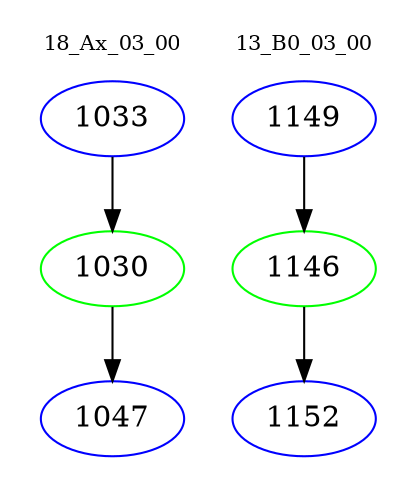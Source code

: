 digraph{
subgraph cluster_0 {
color = white
label = "18_Ax_03_00";
fontsize=10;
T0_1033 [label="1033", color="blue"]
T0_1033 -> T0_1030 [color="black"]
T0_1030 [label="1030", color="green"]
T0_1030 -> T0_1047 [color="black"]
T0_1047 [label="1047", color="blue"]
}
subgraph cluster_1 {
color = white
label = "13_B0_03_00";
fontsize=10;
T1_1149 [label="1149", color="blue"]
T1_1149 -> T1_1146 [color="black"]
T1_1146 [label="1146", color="green"]
T1_1146 -> T1_1152 [color="black"]
T1_1152 [label="1152", color="blue"]
}
}

